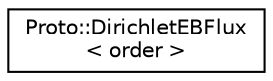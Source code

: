 digraph "Graphical Class Hierarchy"
{
  edge [fontname="Helvetica",fontsize="10",labelfontname="Helvetica",labelfontsize="10"];
  node [fontname="Helvetica",fontsize="10",shape=record];
  rankdir="LR";
  Node0 [label="Proto::DirichletEBFlux\l\< order \>",height=0.2,width=0.4,color="black", fillcolor="white", style="filled",URL="$classProto_1_1DirichletEBFlux.html"];
}
